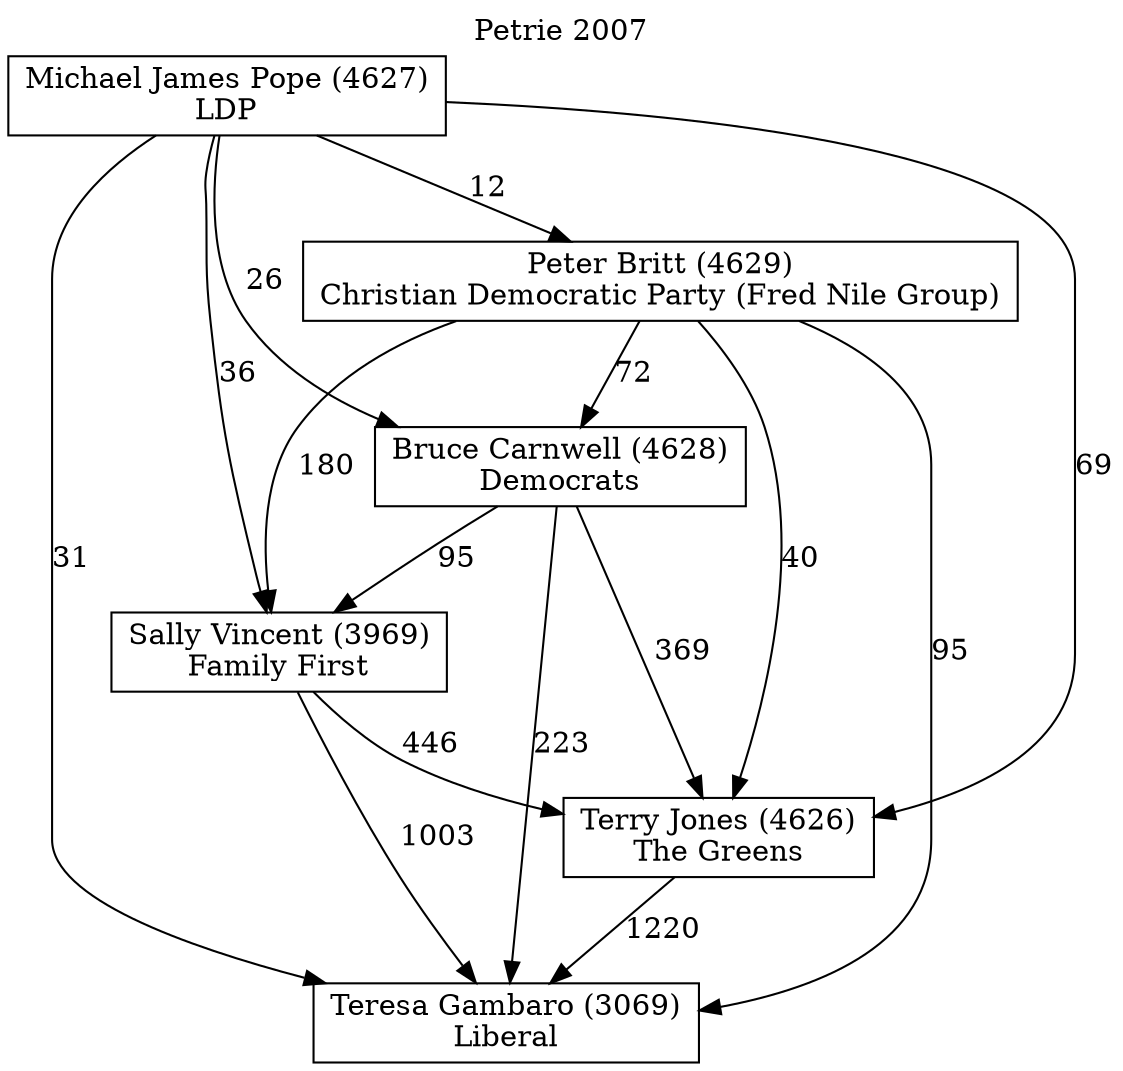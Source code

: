 // House preference flow
digraph "Teresa Gambaro (3069)_Petrie_2007" {
	graph [label="Petrie 2007" labelloc=t mclimit=10]
	node [shape=box]
	"Teresa Gambaro (3069)" [label="Teresa Gambaro (3069)
Liberal"]
	"Terry Jones (4626)" [label="Terry Jones (4626)
The Greens"]
	"Sally Vincent (3969)" [label="Sally Vincent (3969)
Family First"]
	"Bruce Carnwell (4628)" [label="Bruce Carnwell (4628)
Democrats"]
	"Peter Britt (4629)" [label="Peter Britt (4629)
Christian Democratic Party (Fred Nile Group)"]
	"Michael James Pope (4627)" [label="Michael James Pope (4627)
LDP"]
	"Terry Jones (4626)" -> "Teresa Gambaro (3069)" [label=1220]
	"Sally Vincent (3969)" -> "Terry Jones (4626)" [label=446]
	"Bruce Carnwell (4628)" -> "Sally Vincent (3969)" [label=95]
	"Peter Britt (4629)" -> "Bruce Carnwell (4628)" [label=72]
	"Michael James Pope (4627)" -> "Peter Britt (4629)" [label=12]
	"Sally Vincent (3969)" -> "Teresa Gambaro (3069)" [label=1003]
	"Bruce Carnwell (4628)" -> "Teresa Gambaro (3069)" [label=223]
	"Peter Britt (4629)" -> "Teresa Gambaro (3069)" [label=95]
	"Michael James Pope (4627)" -> "Teresa Gambaro (3069)" [label=31]
	"Michael James Pope (4627)" -> "Bruce Carnwell (4628)" [label=26]
	"Peter Britt (4629)" -> "Sally Vincent (3969)" [label=180]
	"Michael James Pope (4627)" -> "Sally Vincent (3969)" [label=36]
	"Bruce Carnwell (4628)" -> "Terry Jones (4626)" [label=369]
	"Peter Britt (4629)" -> "Terry Jones (4626)" [label=40]
	"Michael James Pope (4627)" -> "Terry Jones (4626)" [label=69]
}
